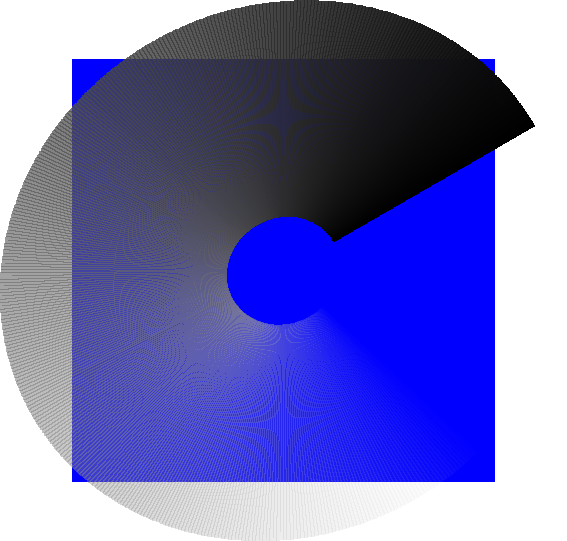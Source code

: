 size(10cm,0);
transform T=rotate(30)*xscale(1.1);
path c1=T*unitcircle, c2=T*scale(5)*unitcircle;
real l1=length(c1), l2=length(c2);

fill(scale(8)*shift(-0.5,-0.5)*unitsquare,blue);
int n=500;
real step=1/n;
for (int i=0; i < n; ++i) {
  real t=i*step;
  path g1=subpath(c1,t*l1,(t+step)*l1);
  path g2=subpath(c2,t*l2,(t+step)*l2);
  pair A=(relpoint(c1,t)+relpoint(c2,t))/2;
  pair B=(relpoint(c1,t+step)+relpoint(c2,t+step))/2;
  path sector=g1--reverse(g2)--cycle;
  pen trans=opacity(((2-(2*i/n)^1.5))/2);
  axialshade(sector,trans+i/n*white,A,trans+(i+1)/n*white,B);
}
shipout(bbox(lightblue+white,Fill),format="pdf");